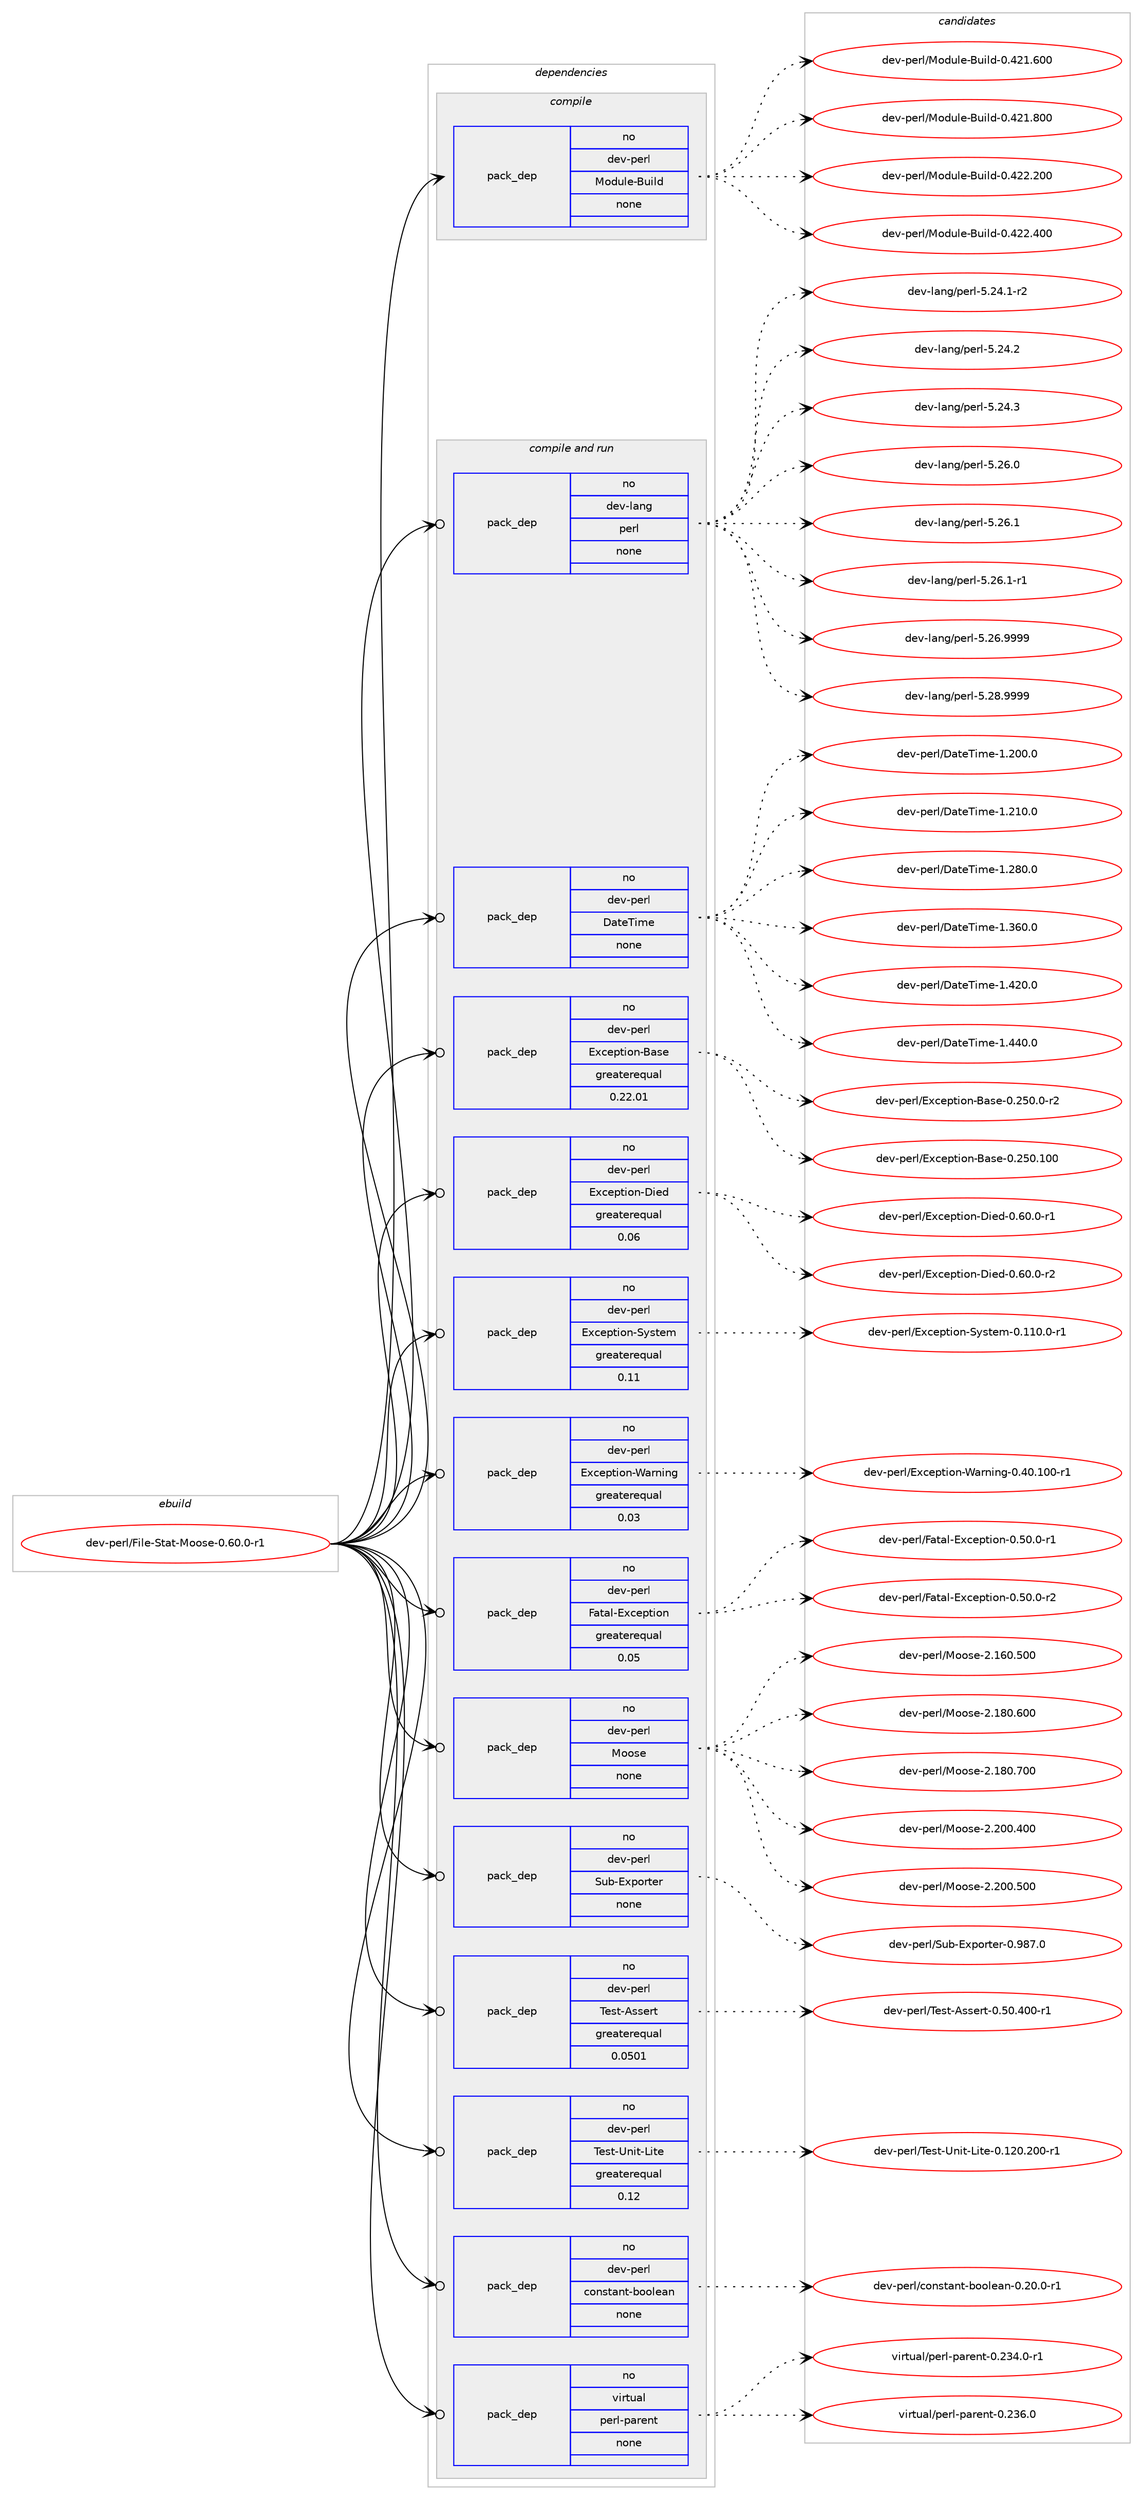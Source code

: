 digraph prolog {

# *************
# Graph options
# *************

newrank=true;
concentrate=true;
compound=true;
graph [rankdir=LR,fontname=Helvetica,fontsize=10,ranksep=1.5];#, ranksep=2.5, nodesep=0.2];
edge  [arrowhead=vee];
node  [fontname=Helvetica,fontsize=10];

# **********
# The ebuild
# **********

subgraph cluster_leftcol {
color=gray;
rank=same;
label=<<i>ebuild</i>>;
id [label="dev-perl/File-Stat-Moose-0.60.0-r1", color=red, width=4, href="../dev-perl/File-Stat-Moose-0.60.0-r1.svg"];
}

# ****************
# The dependencies
# ****************

subgraph cluster_midcol {
color=gray;
label=<<i>dependencies</i>>;
subgraph cluster_compile {
fillcolor="#eeeeee";
style=filled;
label=<<i>compile</i>>;
subgraph pack99518 {
dependency130421 [label=<<TABLE BORDER="0" CELLBORDER="1" CELLSPACING="0" CELLPADDING="4" WIDTH="220"><TR><TD ROWSPAN="6" CELLPADDING="30">pack_dep</TD></TR><TR><TD WIDTH="110">no</TD></TR><TR><TD>dev-perl</TD></TR><TR><TD>Module-Build</TD></TR><TR><TD>none</TD></TR><TR><TD></TD></TR></TABLE>>, shape=none, color=blue];
}
id:e -> dependency130421:w [weight=20,style="solid",arrowhead="vee"];
}
subgraph cluster_compileandrun {
fillcolor="#eeeeee";
style=filled;
label=<<i>compile and run</i>>;
subgraph pack99519 {
dependency130422 [label=<<TABLE BORDER="0" CELLBORDER="1" CELLSPACING="0" CELLPADDING="4" WIDTH="220"><TR><TD ROWSPAN="6" CELLPADDING="30">pack_dep</TD></TR><TR><TD WIDTH="110">no</TD></TR><TR><TD>dev-lang</TD></TR><TR><TD>perl</TD></TR><TR><TD>none</TD></TR><TR><TD></TD></TR></TABLE>>, shape=none, color=blue];
}
id:e -> dependency130422:w [weight=20,style="solid",arrowhead="odotvee"];
subgraph pack99520 {
dependency130423 [label=<<TABLE BORDER="0" CELLBORDER="1" CELLSPACING="0" CELLPADDING="4" WIDTH="220"><TR><TD ROWSPAN="6" CELLPADDING="30">pack_dep</TD></TR><TR><TD WIDTH="110">no</TD></TR><TR><TD>dev-perl</TD></TR><TR><TD>DateTime</TD></TR><TR><TD>none</TD></TR><TR><TD></TD></TR></TABLE>>, shape=none, color=blue];
}
id:e -> dependency130423:w [weight=20,style="solid",arrowhead="odotvee"];
subgraph pack99521 {
dependency130424 [label=<<TABLE BORDER="0" CELLBORDER="1" CELLSPACING="0" CELLPADDING="4" WIDTH="220"><TR><TD ROWSPAN="6" CELLPADDING="30">pack_dep</TD></TR><TR><TD WIDTH="110">no</TD></TR><TR><TD>dev-perl</TD></TR><TR><TD>Exception-Base</TD></TR><TR><TD>greaterequal</TD></TR><TR><TD>0.22.01</TD></TR></TABLE>>, shape=none, color=blue];
}
id:e -> dependency130424:w [weight=20,style="solid",arrowhead="odotvee"];
subgraph pack99522 {
dependency130425 [label=<<TABLE BORDER="0" CELLBORDER="1" CELLSPACING="0" CELLPADDING="4" WIDTH="220"><TR><TD ROWSPAN="6" CELLPADDING="30">pack_dep</TD></TR><TR><TD WIDTH="110">no</TD></TR><TR><TD>dev-perl</TD></TR><TR><TD>Exception-Died</TD></TR><TR><TD>greaterequal</TD></TR><TR><TD>0.06</TD></TR></TABLE>>, shape=none, color=blue];
}
id:e -> dependency130425:w [weight=20,style="solid",arrowhead="odotvee"];
subgraph pack99523 {
dependency130426 [label=<<TABLE BORDER="0" CELLBORDER="1" CELLSPACING="0" CELLPADDING="4" WIDTH="220"><TR><TD ROWSPAN="6" CELLPADDING="30">pack_dep</TD></TR><TR><TD WIDTH="110">no</TD></TR><TR><TD>dev-perl</TD></TR><TR><TD>Exception-System</TD></TR><TR><TD>greaterequal</TD></TR><TR><TD>0.11</TD></TR></TABLE>>, shape=none, color=blue];
}
id:e -> dependency130426:w [weight=20,style="solid",arrowhead="odotvee"];
subgraph pack99524 {
dependency130427 [label=<<TABLE BORDER="0" CELLBORDER="1" CELLSPACING="0" CELLPADDING="4" WIDTH="220"><TR><TD ROWSPAN="6" CELLPADDING="30">pack_dep</TD></TR><TR><TD WIDTH="110">no</TD></TR><TR><TD>dev-perl</TD></TR><TR><TD>Exception-Warning</TD></TR><TR><TD>greaterequal</TD></TR><TR><TD>0.03</TD></TR></TABLE>>, shape=none, color=blue];
}
id:e -> dependency130427:w [weight=20,style="solid",arrowhead="odotvee"];
subgraph pack99525 {
dependency130428 [label=<<TABLE BORDER="0" CELLBORDER="1" CELLSPACING="0" CELLPADDING="4" WIDTH="220"><TR><TD ROWSPAN="6" CELLPADDING="30">pack_dep</TD></TR><TR><TD WIDTH="110">no</TD></TR><TR><TD>dev-perl</TD></TR><TR><TD>Fatal-Exception</TD></TR><TR><TD>greaterequal</TD></TR><TR><TD>0.05</TD></TR></TABLE>>, shape=none, color=blue];
}
id:e -> dependency130428:w [weight=20,style="solid",arrowhead="odotvee"];
subgraph pack99526 {
dependency130429 [label=<<TABLE BORDER="0" CELLBORDER="1" CELLSPACING="0" CELLPADDING="4" WIDTH="220"><TR><TD ROWSPAN="6" CELLPADDING="30">pack_dep</TD></TR><TR><TD WIDTH="110">no</TD></TR><TR><TD>dev-perl</TD></TR><TR><TD>Moose</TD></TR><TR><TD>none</TD></TR><TR><TD></TD></TR></TABLE>>, shape=none, color=blue];
}
id:e -> dependency130429:w [weight=20,style="solid",arrowhead="odotvee"];
subgraph pack99527 {
dependency130430 [label=<<TABLE BORDER="0" CELLBORDER="1" CELLSPACING="0" CELLPADDING="4" WIDTH="220"><TR><TD ROWSPAN="6" CELLPADDING="30">pack_dep</TD></TR><TR><TD WIDTH="110">no</TD></TR><TR><TD>dev-perl</TD></TR><TR><TD>Sub-Exporter</TD></TR><TR><TD>none</TD></TR><TR><TD></TD></TR></TABLE>>, shape=none, color=blue];
}
id:e -> dependency130430:w [weight=20,style="solid",arrowhead="odotvee"];
subgraph pack99528 {
dependency130431 [label=<<TABLE BORDER="0" CELLBORDER="1" CELLSPACING="0" CELLPADDING="4" WIDTH="220"><TR><TD ROWSPAN="6" CELLPADDING="30">pack_dep</TD></TR><TR><TD WIDTH="110">no</TD></TR><TR><TD>dev-perl</TD></TR><TR><TD>Test-Assert</TD></TR><TR><TD>greaterequal</TD></TR><TR><TD>0.0501</TD></TR></TABLE>>, shape=none, color=blue];
}
id:e -> dependency130431:w [weight=20,style="solid",arrowhead="odotvee"];
subgraph pack99529 {
dependency130432 [label=<<TABLE BORDER="0" CELLBORDER="1" CELLSPACING="0" CELLPADDING="4" WIDTH="220"><TR><TD ROWSPAN="6" CELLPADDING="30">pack_dep</TD></TR><TR><TD WIDTH="110">no</TD></TR><TR><TD>dev-perl</TD></TR><TR><TD>Test-Unit-Lite</TD></TR><TR><TD>greaterequal</TD></TR><TR><TD>0.12</TD></TR></TABLE>>, shape=none, color=blue];
}
id:e -> dependency130432:w [weight=20,style="solid",arrowhead="odotvee"];
subgraph pack99530 {
dependency130433 [label=<<TABLE BORDER="0" CELLBORDER="1" CELLSPACING="0" CELLPADDING="4" WIDTH="220"><TR><TD ROWSPAN="6" CELLPADDING="30">pack_dep</TD></TR><TR><TD WIDTH="110">no</TD></TR><TR><TD>dev-perl</TD></TR><TR><TD>constant-boolean</TD></TR><TR><TD>none</TD></TR><TR><TD></TD></TR></TABLE>>, shape=none, color=blue];
}
id:e -> dependency130433:w [weight=20,style="solid",arrowhead="odotvee"];
subgraph pack99531 {
dependency130434 [label=<<TABLE BORDER="0" CELLBORDER="1" CELLSPACING="0" CELLPADDING="4" WIDTH="220"><TR><TD ROWSPAN="6" CELLPADDING="30">pack_dep</TD></TR><TR><TD WIDTH="110">no</TD></TR><TR><TD>virtual</TD></TR><TR><TD>perl-parent</TD></TR><TR><TD>none</TD></TR><TR><TD></TD></TR></TABLE>>, shape=none, color=blue];
}
id:e -> dependency130434:w [weight=20,style="solid",arrowhead="odotvee"];
}
subgraph cluster_run {
fillcolor="#eeeeee";
style=filled;
label=<<i>run</i>>;
}
}

# **************
# The candidates
# **************

subgraph cluster_choices {
rank=same;
color=gray;
label=<<i>candidates</i>>;

subgraph choice99518 {
color=black;
nodesep=1;
choice100101118451121011141084777111100117108101456611710510810045484652504946544848 [label="dev-perl/Module-Build-0.421.600", color=red, width=4,href="../dev-perl/Module-Build-0.421.600.svg"];
choice100101118451121011141084777111100117108101456611710510810045484652504946564848 [label="dev-perl/Module-Build-0.421.800", color=red, width=4,href="../dev-perl/Module-Build-0.421.800.svg"];
choice100101118451121011141084777111100117108101456611710510810045484652505046504848 [label="dev-perl/Module-Build-0.422.200", color=red, width=4,href="../dev-perl/Module-Build-0.422.200.svg"];
choice100101118451121011141084777111100117108101456611710510810045484652505046524848 [label="dev-perl/Module-Build-0.422.400", color=red, width=4,href="../dev-perl/Module-Build-0.422.400.svg"];
dependency130421:e -> choice100101118451121011141084777111100117108101456611710510810045484652504946544848:w [style=dotted,weight="100"];
dependency130421:e -> choice100101118451121011141084777111100117108101456611710510810045484652504946564848:w [style=dotted,weight="100"];
dependency130421:e -> choice100101118451121011141084777111100117108101456611710510810045484652505046504848:w [style=dotted,weight="100"];
dependency130421:e -> choice100101118451121011141084777111100117108101456611710510810045484652505046524848:w [style=dotted,weight="100"];
}
subgraph choice99519 {
color=black;
nodesep=1;
choice100101118451089711010347112101114108455346505246494511450 [label="dev-lang/perl-5.24.1-r2", color=red, width=4,href="../dev-lang/perl-5.24.1-r2.svg"];
choice10010111845108971101034711210111410845534650524650 [label="dev-lang/perl-5.24.2", color=red, width=4,href="../dev-lang/perl-5.24.2.svg"];
choice10010111845108971101034711210111410845534650524651 [label="dev-lang/perl-5.24.3", color=red, width=4,href="../dev-lang/perl-5.24.3.svg"];
choice10010111845108971101034711210111410845534650544648 [label="dev-lang/perl-5.26.0", color=red, width=4,href="../dev-lang/perl-5.26.0.svg"];
choice10010111845108971101034711210111410845534650544649 [label="dev-lang/perl-5.26.1", color=red, width=4,href="../dev-lang/perl-5.26.1.svg"];
choice100101118451089711010347112101114108455346505446494511449 [label="dev-lang/perl-5.26.1-r1", color=red, width=4,href="../dev-lang/perl-5.26.1-r1.svg"];
choice10010111845108971101034711210111410845534650544657575757 [label="dev-lang/perl-5.26.9999", color=red, width=4,href="../dev-lang/perl-5.26.9999.svg"];
choice10010111845108971101034711210111410845534650564657575757 [label="dev-lang/perl-5.28.9999", color=red, width=4,href="../dev-lang/perl-5.28.9999.svg"];
dependency130422:e -> choice100101118451089711010347112101114108455346505246494511450:w [style=dotted,weight="100"];
dependency130422:e -> choice10010111845108971101034711210111410845534650524650:w [style=dotted,weight="100"];
dependency130422:e -> choice10010111845108971101034711210111410845534650524651:w [style=dotted,weight="100"];
dependency130422:e -> choice10010111845108971101034711210111410845534650544648:w [style=dotted,weight="100"];
dependency130422:e -> choice10010111845108971101034711210111410845534650544649:w [style=dotted,weight="100"];
dependency130422:e -> choice100101118451089711010347112101114108455346505446494511449:w [style=dotted,weight="100"];
dependency130422:e -> choice10010111845108971101034711210111410845534650544657575757:w [style=dotted,weight="100"];
dependency130422:e -> choice10010111845108971101034711210111410845534650564657575757:w [style=dotted,weight="100"];
}
subgraph choice99520 {
color=black;
nodesep=1;
choice10010111845112101114108476897116101841051091014549465048484648 [label="dev-perl/DateTime-1.200.0", color=red, width=4,href="../dev-perl/DateTime-1.200.0.svg"];
choice10010111845112101114108476897116101841051091014549465049484648 [label="dev-perl/DateTime-1.210.0", color=red, width=4,href="../dev-perl/DateTime-1.210.0.svg"];
choice10010111845112101114108476897116101841051091014549465056484648 [label="dev-perl/DateTime-1.280.0", color=red, width=4,href="../dev-perl/DateTime-1.280.0.svg"];
choice10010111845112101114108476897116101841051091014549465154484648 [label="dev-perl/DateTime-1.360.0", color=red, width=4,href="../dev-perl/DateTime-1.360.0.svg"];
choice10010111845112101114108476897116101841051091014549465250484648 [label="dev-perl/DateTime-1.420.0", color=red, width=4,href="../dev-perl/DateTime-1.420.0.svg"];
choice10010111845112101114108476897116101841051091014549465252484648 [label="dev-perl/DateTime-1.440.0", color=red, width=4,href="../dev-perl/DateTime-1.440.0.svg"];
dependency130423:e -> choice10010111845112101114108476897116101841051091014549465048484648:w [style=dotted,weight="100"];
dependency130423:e -> choice10010111845112101114108476897116101841051091014549465049484648:w [style=dotted,weight="100"];
dependency130423:e -> choice10010111845112101114108476897116101841051091014549465056484648:w [style=dotted,weight="100"];
dependency130423:e -> choice10010111845112101114108476897116101841051091014549465154484648:w [style=dotted,weight="100"];
dependency130423:e -> choice10010111845112101114108476897116101841051091014549465250484648:w [style=dotted,weight="100"];
dependency130423:e -> choice10010111845112101114108476897116101841051091014549465252484648:w [style=dotted,weight="100"];
}
subgraph choice99521 {
color=black;
nodesep=1;
choice1001011184511210111410847691209910111211610511111045669711510145484650534846484511450 [label="dev-perl/Exception-Base-0.250.0-r2", color=red, width=4,href="../dev-perl/Exception-Base-0.250.0-r2.svg"];
choice1001011184511210111410847691209910111211610511111045669711510145484650534846494848 [label="dev-perl/Exception-Base-0.250.100", color=red, width=4,href="../dev-perl/Exception-Base-0.250.100.svg"];
dependency130424:e -> choice1001011184511210111410847691209910111211610511111045669711510145484650534846484511450:w [style=dotted,weight="100"];
dependency130424:e -> choice1001011184511210111410847691209910111211610511111045669711510145484650534846494848:w [style=dotted,weight="100"];
}
subgraph choice99522 {
color=black;
nodesep=1;
choice100101118451121011141084769120991011121161051111104568105101100454846544846484511449 [label="dev-perl/Exception-Died-0.60.0-r1", color=red, width=4,href="../dev-perl/Exception-Died-0.60.0-r1.svg"];
choice100101118451121011141084769120991011121161051111104568105101100454846544846484511450 [label="dev-perl/Exception-Died-0.60.0-r2", color=red, width=4,href="../dev-perl/Exception-Died-0.60.0-r2.svg"];
dependency130425:e -> choice100101118451121011141084769120991011121161051111104568105101100454846544846484511449:w [style=dotted,weight="100"];
dependency130425:e -> choice100101118451121011141084769120991011121161051111104568105101100454846544846484511450:w [style=dotted,weight="100"];
}
subgraph choice99523 {
color=black;
nodesep=1;
choice10010111845112101114108476912099101112116105111110458312111511610110945484649494846484511449 [label="dev-perl/Exception-System-0.110.0-r1", color=red, width=4,href="../dev-perl/Exception-System-0.110.0-r1.svg"];
dependency130426:e -> choice10010111845112101114108476912099101112116105111110458312111511610110945484649494846484511449:w [style=dotted,weight="100"];
}
subgraph choice99524 {
color=black;
nodesep=1;
choice100101118451121011141084769120991011121161051111104587971141101051101034548465248464948484511449 [label="dev-perl/Exception-Warning-0.40.100-r1", color=red, width=4,href="../dev-perl/Exception-Warning-0.40.100-r1.svg"];
dependency130427:e -> choice100101118451121011141084769120991011121161051111104587971141101051101034548465248464948484511449:w [style=dotted,weight="100"];
}
subgraph choice99525 {
color=black;
nodesep=1;
choice1001011184511210111410847709711697108456912099101112116105111110454846534846484511449 [label="dev-perl/Fatal-Exception-0.50.0-r1", color=red, width=4,href="../dev-perl/Fatal-Exception-0.50.0-r1.svg"];
choice1001011184511210111410847709711697108456912099101112116105111110454846534846484511450 [label="dev-perl/Fatal-Exception-0.50.0-r2", color=red, width=4,href="../dev-perl/Fatal-Exception-0.50.0-r2.svg"];
dependency130428:e -> choice1001011184511210111410847709711697108456912099101112116105111110454846534846484511449:w [style=dotted,weight="100"];
dependency130428:e -> choice1001011184511210111410847709711697108456912099101112116105111110454846534846484511450:w [style=dotted,weight="100"];
}
subgraph choice99526 {
color=black;
nodesep=1;
choice10010111845112101114108477711111111510145504649544846534848 [label="dev-perl/Moose-2.160.500", color=red, width=4,href="../dev-perl/Moose-2.160.500.svg"];
choice10010111845112101114108477711111111510145504649564846544848 [label="dev-perl/Moose-2.180.600", color=red, width=4,href="../dev-perl/Moose-2.180.600.svg"];
choice10010111845112101114108477711111111510145504649564846554848 [label="dev-perl/Moose-2.180.700", color=red, width=4,href="../dev-perl/Moose-2.180.700.svg"];
choice10010111845112101114108477711111111510145504650484846524848 [label="dev-perl/Moose-2.200.400", color=red, width=4,href="../dev-perl/Moose-2.200.400.svg"];
choice10010111845112101114108477711111111510145504650484846534848 [label="dev-perl/Moose-2.200.500", color=red, width=4,href="../dev-perl/Moose-2.200.500.svg"];
dependency130429:e -> choice10010111845112101114108477711111111510145504649544846534848:w [style=dotted,weight="100"];
dependency130429:e -> choice10010111845112101114108477711111111510145504649564846544848:w [style=dotted,weight="100"];
dependency130429:e -> choice10010111845112101114108477711111111510145504649564846554848:w [style=dotted,weight="100"];
dependency130429:e -> choice10010111845112101114108477711111111510145504650484846524848:w [style=dotted,weight="100"];
dependency130429:e -> choice10010111845112101114108477711111111510145504650484846534848:w [style=dotted,weight="100"];
}
subgraph choice99527 {
color=black;
nodesep=1;
choice1001011184511210111410847831179845691201121111141161011144548465756554648 [label="dev-perl/Sub-Exporter-0.987.0", color=red, width=4,href="../dev-perl/Sub-Exporter-0.987.0.svg"];
dependency130430:e -> choice1001011184511210111410847831179845691201121111141161011144548465756554648:w [style=dotted,weight="100"];
}
subgraph choice99528 {
color=black;
nodesep=1;
choice10010111845112101114108478410111511645651151151011141164548465348465248484511449 [label="dev-perl/Test-Assert-0.50.400-r1", color=red, width=4,href="../dev-perl/Test-Assert-0.50.400-r1.svg"];
dependency130431:e -> choice10010111845112101114108478410111511645651151151011141164548465348465248484511449:w [style=dotted,weight="100"];
}
subgraph choice99529 {
color=black;
nodesep=1;
choice10010111845112101114108478410111511645851101051164576105116101454846495048465048484511449 [label="dev-perl/Test-Unit-Lite-0.120.200-r1", color=red, width=4,href="../dev-perl/Test-Unit-Lite-0.120.200-r1.svg"];
dependency130432:e -> choice10010111845112101114108478410111511645851101051164576105116101454846495048465048484511449:w [style=dotted,weight="100"];
}
subgraph choice99530 {
color=black;
nodesep=1;
choice10010111845112101114108479911111011511697110116459811111110810197110454846504846484511449 [label="dev-perl/constant-boolean-0.20.0-r1", color=red, width=4,href="../dev-perl/constant-boolean-0.20.0-r1.svg"];
dependency130433:e -> choice10010111845112101114108479911111011511697110116459811111110810197110454846504846484511449:w [style=dotted,weight="100"];
}
subgraph choice99531 {
color=black;
nodesep=1;
choice1181051141161179710847112101114108451129711410111011645484650515246484511449 [label="virtual/perl-parent-0.234.0-r1", color=red, width=4,href="../virtual/perl-parent-0.234.0-r1.svg"];
choice118105114116117971084711210111410845112971141011101164548465051544648 [label="virtual/perl-parent-0.236.0", color=red, width=4,href="../virtual/perl-parent-0.236.0.svg"];
dependency130434:e -> choice1181051141161179710847112101114108451129711410111011645484650515246484511449:w [style=dotted,weight="100"];
dependency130434:e -> choice118105114116117971084711210111410845112971141011101164548465051544648:w [style=dotted,weight="100"];
}
}

}
